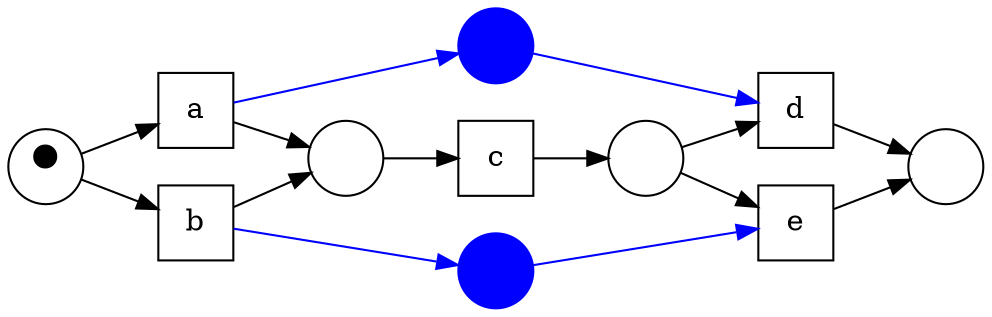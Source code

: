 digraph G {
    rankdir=LR;
    subgraph place {
        node [shape=circle,fixedsize=true,label=" "];
        i [label="&bull;", fontsize=40];
        { node [color=blue, style=filled, fillcolor=blue]; p1; p2; }          
        o; p3; p4;      
    }
    subgraph transitions {
        node [shape=rect,height=.5,width=.5];
        a; b; c; d; e;
    }

    i->a->p3->c->p4->d->o;
    i->b->p3; p4->e->o;
    a->p1->d [color=blue];
    b->p2->e [color=blue];

    {rank=same;p1;p2;c;}
}